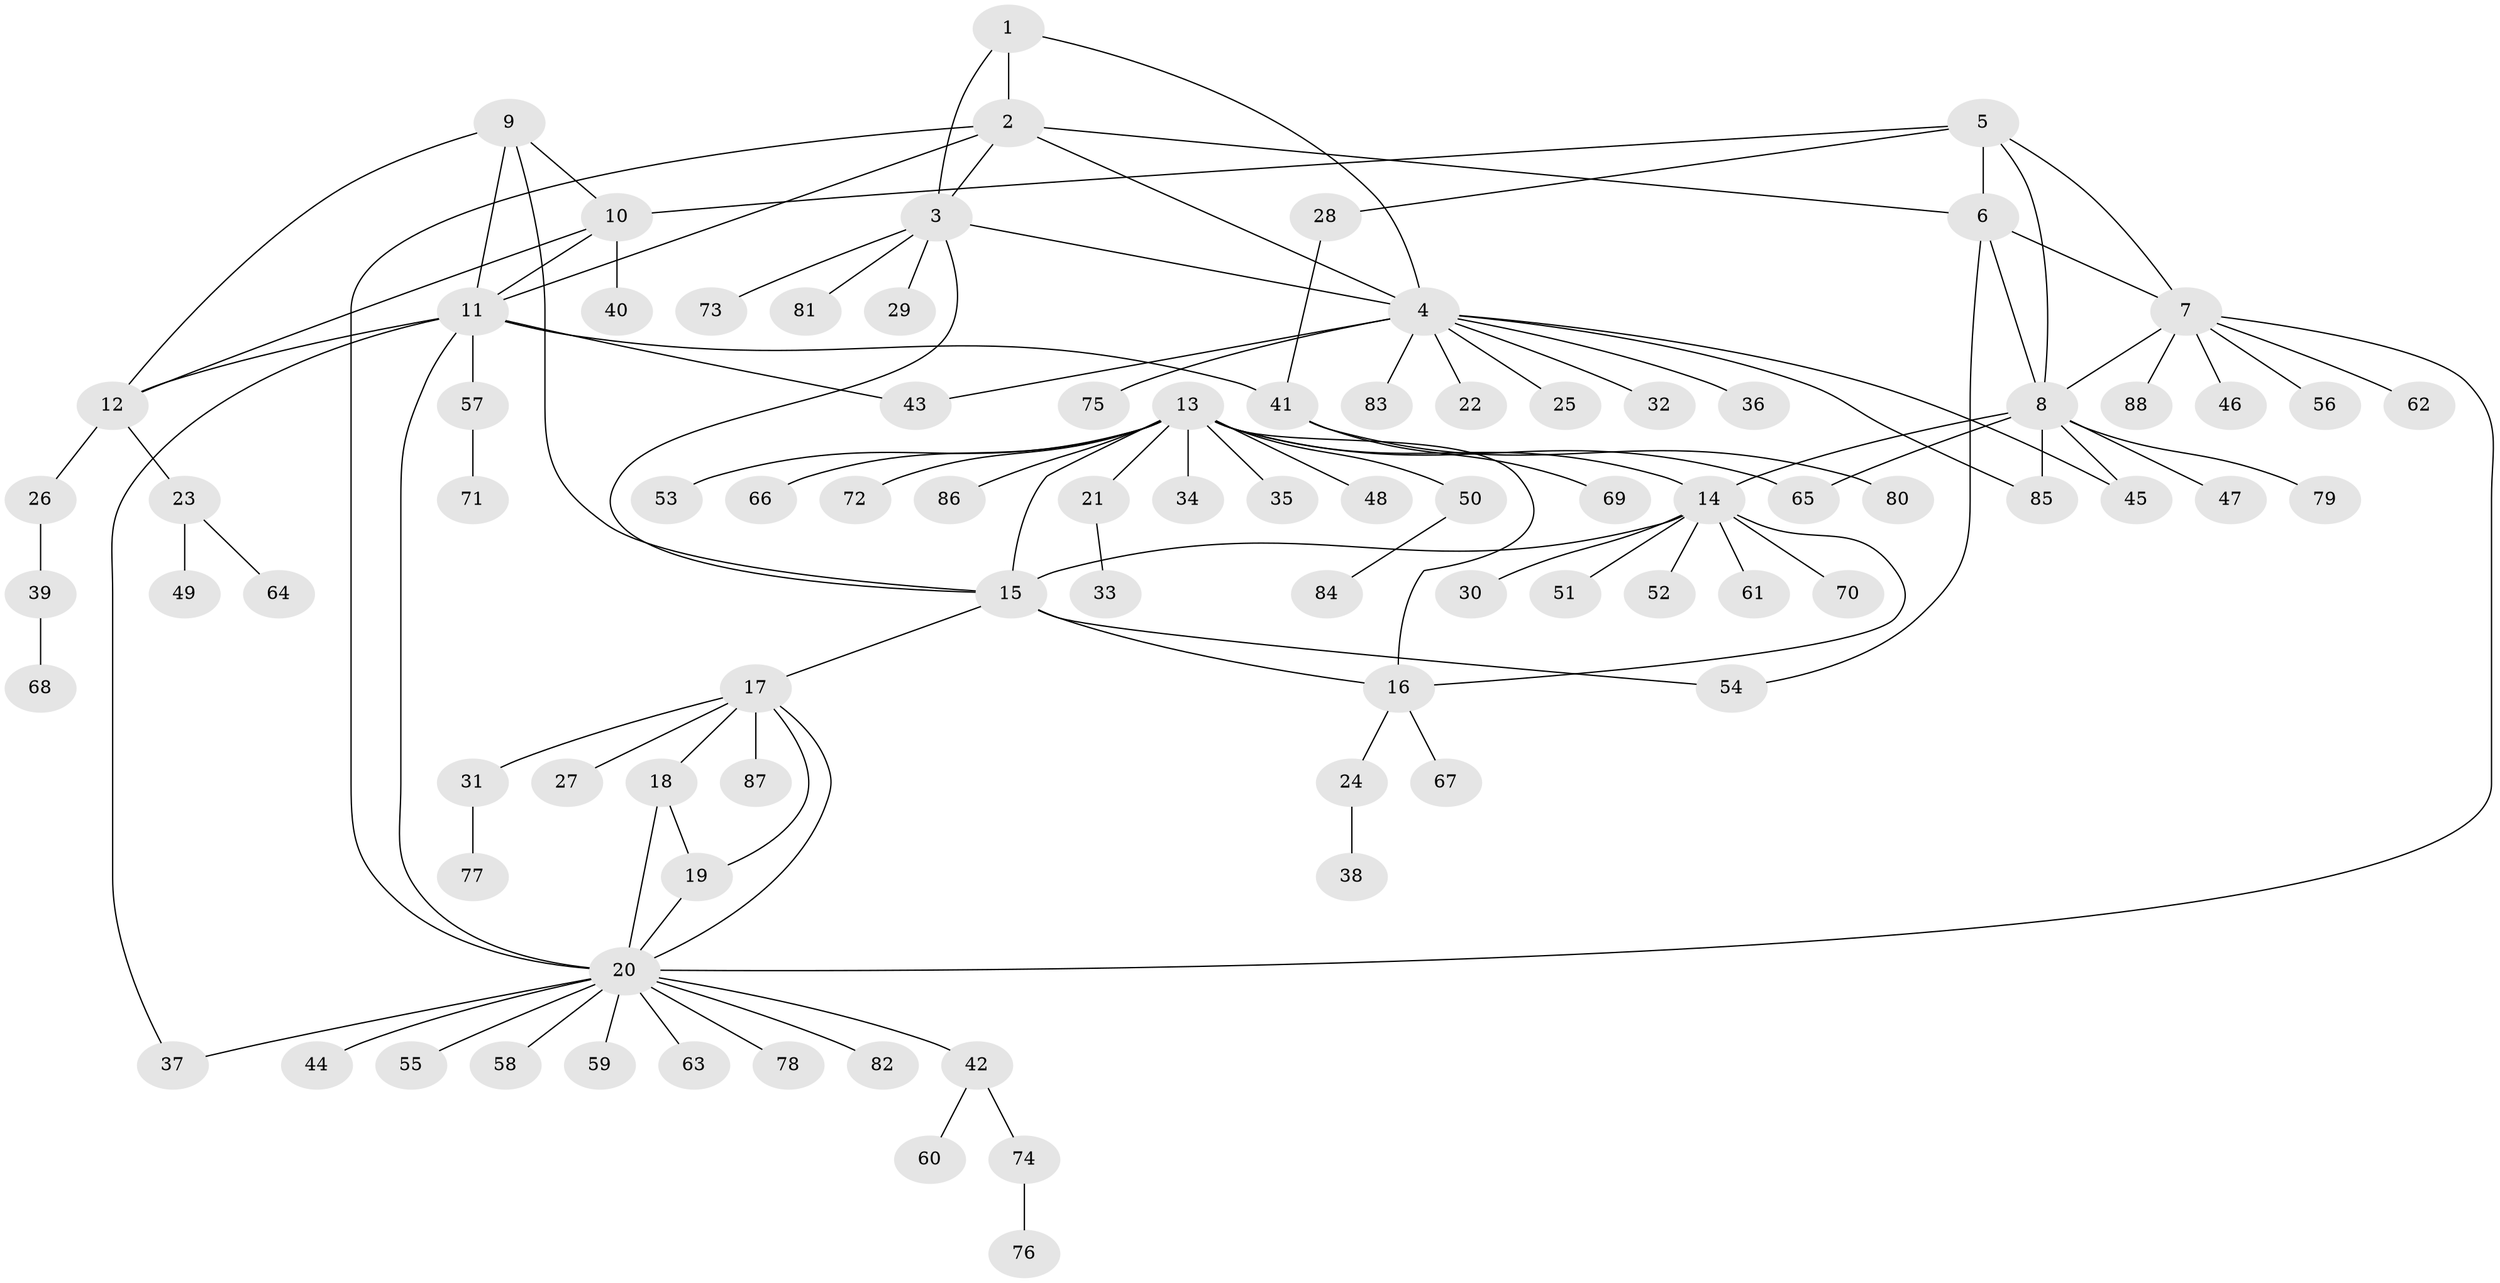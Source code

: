 // coarse degree distribution, {5: 0.05660377358490566, 9: 0.03773584905660377, 1: 0.5849056603773585, 7: 0.03773584905660377, 3: 0.03773584905660377, 2: 0.1320754716981132, 6: 0.03773584905660377, 12: 0.03773584905660377, 4: 0.03773584905660377}
// Generated by graph-tools (version 1.1) at 2025/37/03/04/25 23:37:47]
// undirected, 88 vertices, 115 edges
graph export_dot {
  node [color=gray90,style=filled];
  1;
  2;
  3;
  4;
  5;
  6;
  7;
  8;
  9;
  10;
  11;
  12;
  13;
  14;
  15;
  16;
  17;
  18;
  19;
  20;
  21;
  22;
  23;
  24;
  25;
  26;
  27;
  28;
  29;
  30;
  31;
  32;
  33;
  34;
  35;
  36;
  37;
  38;
  39;
  40;
  41;
  42;
  43;
  44;
  45;
  46;
  47;
  48;
  49;
  50;
  51;
  52;
  53;
  54;
  55;
  56;
  57;
  58;
  59;
  60;
  61;
  62;
  63;
  64;
  65;
  66;
  67;
  68;
  69;
  70;
  71;
  72;
  73;
  74;
  75;
  76;
  77;
  78;
  79;
  80;
  81;
  82;
  83;
  84;
  85;
  86;
  87;
  88;
  1 -- 2;
  1 -- 3;
  1 -- 4;
  2 -- 3;
  2 -- 4;
  2 -- 6;
  2 -- 11;
  2 -- 20;
  3 -- 4;
  3 -- 15;
  3 -- 29;
  3 -- 73;
  3 -- 81;
  4 -- 22;
  4 -- 25;
  4 -- 32;
  4 -- 36;
  4 -- 43;
  4 -- 45;
  4 -- 75;
  4 -- 83;
  4 -- 85;
  5 -- 6;
  5 -- 7;
  5 -- 8;
  5 -- 10;
  5 -- 28;
  6 -- 7;
  6 -- 8;
  6 -- 54;
  7 -- 8;
  7 -- 20;
  7 -- 46;
  7 -- 56;
  7 -- 62;
  7 -- 88;
  8 -- 14;
  8 -- 45;
  8 -- 47;
  8 -- 65;
  8 -- 79;
  8 -- 85;
  9 -- 10;
  9 -- 11;
  9 -- 12;
  9 -- 15;
  10 -- 11;
  10 -- 12;
  10 -- 40;
  11 -- 12;
  11 -- 20;
  11 -- 37;
  11 -- 41;
  11 -- 43;
  11 -- 57;
  12 -- 23;
  12 -- 26;
  13 -- 14;
  13 -- 15;
  13 -- 16;
  13 -- 21;
  13 -- 34;
  13 -- 35;
  13 -- 48;
  13 -- 50;
  13 -- 53;
  13 -- 65;
  13 -- 66;
  13 -- 72;
  13 -- 86;
  14 -- 15;
  14 -- 16;
  14 -- 30;
  14 -- 51;
  14 -- 52;
  14 -- 61;
  14 -- 70;
  15 -- 16;
  15 -- 17;
  15 -- 54;
  16 -- 24;
  16 -- 67;
  17 -- 18;
  17 -- 19;
  17 -- 20;
  17 -- 27;
  17 -- 31;
  17 -- 87;
  18 -- 19;
  18 -- 20;
  19 -- 20;
  20 -- 37;
  20 -- 42;
  20 -- 44;
  20 -- 55;
  20 -- 58;
  20 -- 59;
  20 -- 63;
  20 -- 78;
  20 -- 82;
  21 -- 33;
  23 -- 49;
  23 -- 64;
  24 -- 38;
  26 -- 39;
  28 -- 41;
  31 -- 77;
  39 -- 68;
  41 -- 69;
  41 -- 80;
  42 -- 60;
  42 -- 74;
  50 -- 84;
  57 -- 71;
  74 -- 76;
}

